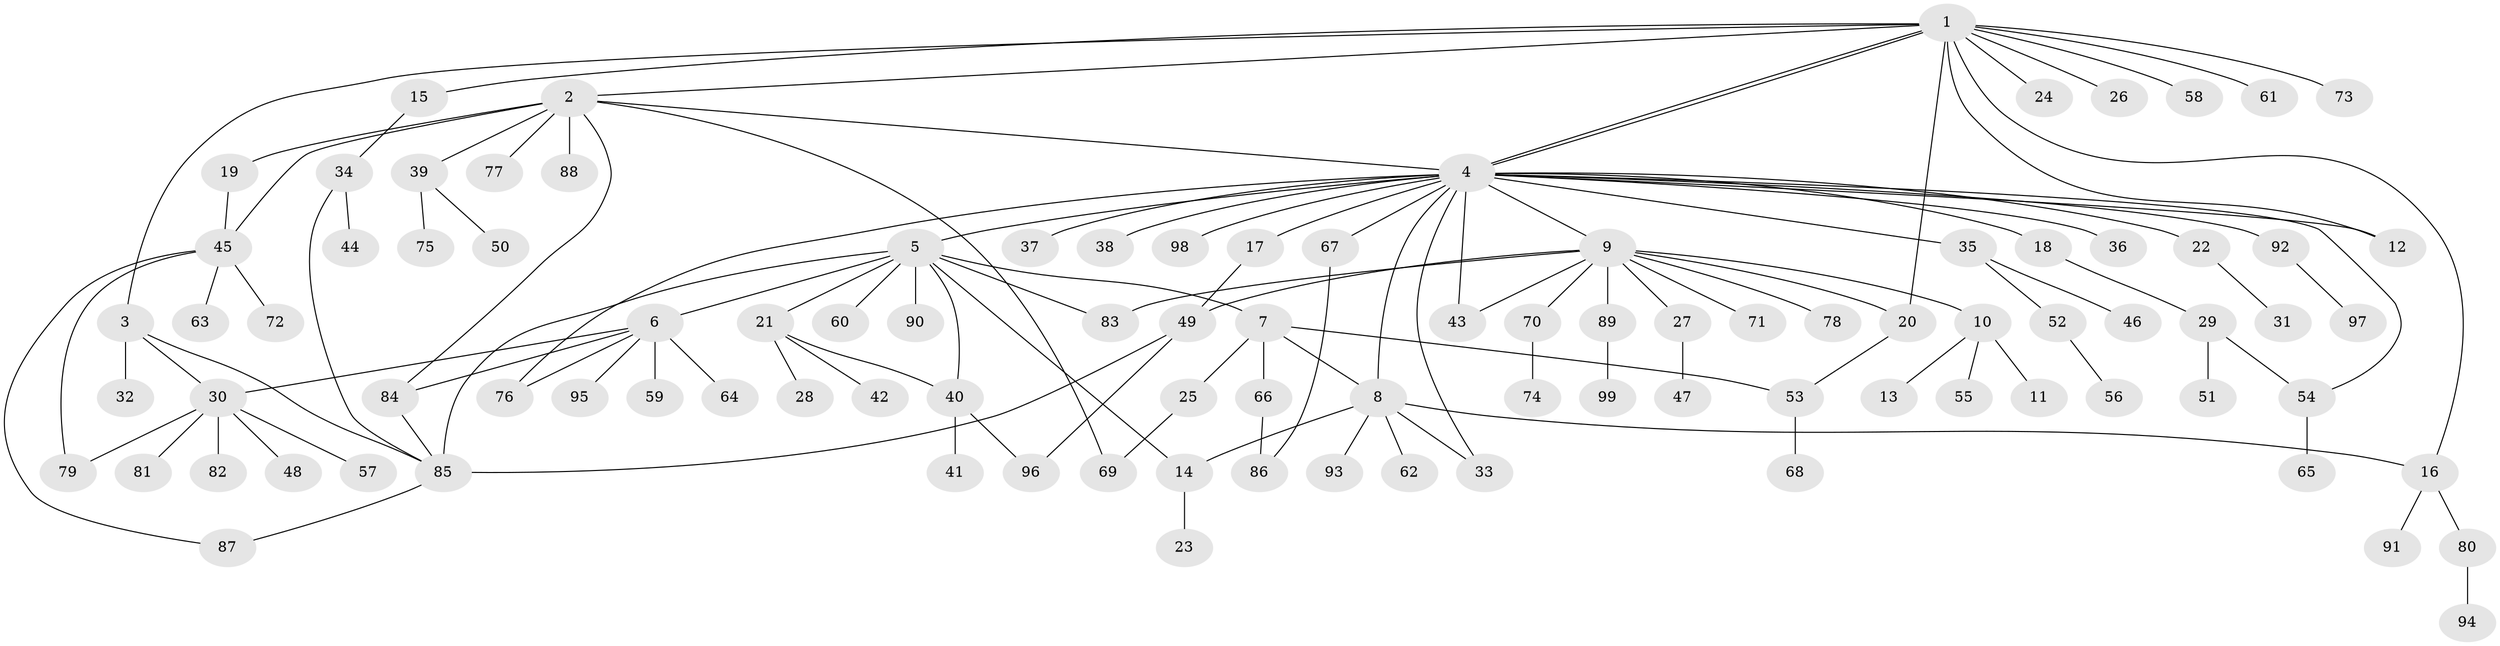 // Generated by graph-tools (version 1.1) at 2025/49/03/09/25 03:49:51]
// undirected, 99 vertices, 125 edges
graph export_dot {
graph [start="1"]
  node [color=gray90,style=filled];
  1;
  2;
  3;
  4;
  5;
  6;
  7;
  8;
  9;
  10;
  11;
  12;
  13;
  14;
  15;
  16;
  17;
  18;
  19;
  20;
  21;
  22;
  23;
  24;
  25;
  26;
  27;
  28;
  29;
  30;
  31;
  32;
  33;
  34;
  35;
  36;
  37;
  38;
  39;
  40;
  41;
  42;
  43;
  44;
  45;
  46;
  47;
  48;
  49;
  50;
  51;
  52;
  53;
  54;
  55;
  56;
  57;
  58;
  59;
  60;
  61;
  62;
  63;
  64;
  65;
  66;
  67;
  68;
  69;
  70;
  71;
  72;
  73;
  74;
  75;
  76;
  77;
  78;
  79;
  80;
  81;
  82;
  83;
  84;
  85;
  86;
  87;
  88;
  89;
  90;
  91;
  92;
  93;
  94;
  95;
  96;
  97;
  98;
  99;
  1 -- 2;
  1 -- 3;
  1 -- 4;
  1 -- 4;
  1 -- 12;
  1 -- 15;
  1 -- 16;
  1 -- 20;
  1 -- 24;
  1 -- 26;
  1 -- 58;
  1 -- 61;
  1 -- 73;
  2 -- 4;
  2 -- 19;
  2 -- 39;
  2 -- 45;
  2 -- 69;
  2 -- 77;
  2 -- 84;
  2 -- 88;
  3 -- 30;
  3 -- 32;
  3 -- 85;
  4 -- 5;
  4 -- 8;
  4 -- 9;
  4 -- 12;
  4 -- 17;
  4 -- 18;
  4 -- 22;
  4 -- 33;
  4 -- 35;
  4 -- 36;
  4 -- 37;
  4 -- 38;
  4 -- 43;
  4 -- 54;
  4 -- 67;
  4 -- 76;
  4 -- 92;
  4 -- 98;
  5 -- 6;
  5 -- 7;
  5 -- 14;
  5 -- 21;
  5 -- 40;
  5 -- 60;
  5 -- 83;
  5 -- 85;
  5 -- 90;
  6 -- 30;
  6 -- 59;
  6 -- 64;
  6 -- 76;
  6 -- 84;
  6 -- 95;
  7 -- 8;
  7 -- 25;
  7 -- 53;
  7 -- 66;
  8 -- 14;
  8 -- 16;
  8 -- 33;
  8 -- 62;
  8 -- 93;
  9 -- 10;
  9 -- 20;
  9 -- 27;
  9 -- 43;
  9 -- 49;
  9 -- 70;
  9 -- 71;
  9 -- 78;
  9 -- 83;
  9 -- 89;
  10 -- 11;
  10 -- 13;
  10 -- 55;
  14 -- 23;
  15 -- 34;
  16 -- 80;
  16 -- 91;
  17 -- 49;
  18 -- 29;
  19 -- 45;
  20 -- 53;
  21 -- 28;
  21 -- 40;
  21 -- 42;
  22 -- 31;
  25 -- 69;
  27 -- 47;
  29 -- 51;
  29 -- 54;
  30 -- 48;
  30 -- 57;
  30 -- 79;
  30 -- 81;
  30 -- 82;
  34 -- 44;
  34 -- 85;
  35 -- 46;
  35 -- 52;
  39 -- 50;
  39 -- 75;
  40 -- 41;
  40 -- 96;
  45 -- 63;
  45 -- 72;
  45 -- 79;
  45 -- 87;
  49 -- 85;
  49 -- 96;
  52 -- 56;
  53 -- 68;
  54 -- 65;
  66 -- 86;
  67 -- 86;
  70 -- 74;
  80 -- 94;
  84 -- 85;
  85 -- 87;
  89 -- 99;
  92 -- 97;
}
